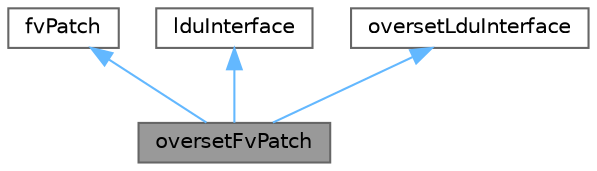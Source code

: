 digraph "oversetFvPatch"
{
 // LATEX_PDF_SIZE
  bgcolor="transparent";
  edge [fontname=Helvetica,fontsize=10,labelfontname=Helvetica,labelfontsize=10];
  node [fontname=Helvetica,fontsize=10,shape=box,height=0.2,width=0.4];
  Node1 [id="Node000001",label="oversetFvPatch",height=0.2,width=0.4,color="gray40", fillcolor="grey60", style="filled", fontcolor="black",tooltip="Patch for indicating interpolated boundaries (in overset meshes)."];
  Node2 -> Node1 [id="edge1_Node000001_Node000002",dir="back",color="steelblue1",style="solid",tooltip=" "];
  Node2 [id="Node000002",label="fvPatch",height=0.2,width=0.4,color="gray40", fillcolor="white", style="filled",URL="$classFoam_1_1fvPatch.html",tooltip="A finiteVolume patch using a polyPatch and a fvBoundaryMesh."];
  Node3 -> Node1 [id="edge2_Node000001_Node000003",dir="back",color="steelblue1",style="solid",tooltip=" "];
  Node3 [id="Node000003",label="lduInterface",height=0.2,width=0.4,color="gray40", fillcolor="white", style="filled",URL="$classFoam_1_1lduInterface.html",tooltip="An abstract base class for implicitly-coupled interfaces e.g. processor and cyclic patches."];
  Node4 -> Node1 [id="edge3_Node000001_Node000004",dir="back",color="steelblue1",style="solid",tooltip=" "];
  Node4 [id="Node000004",label="oversetLduInterface",height=0.2,width=0.4,color="gray40", fillcolor="white", style="filled",URL="$classFoam_1_1oversetLduInterface.html",tooltip="An abstract base class for overset coupled interfaces."];
}
